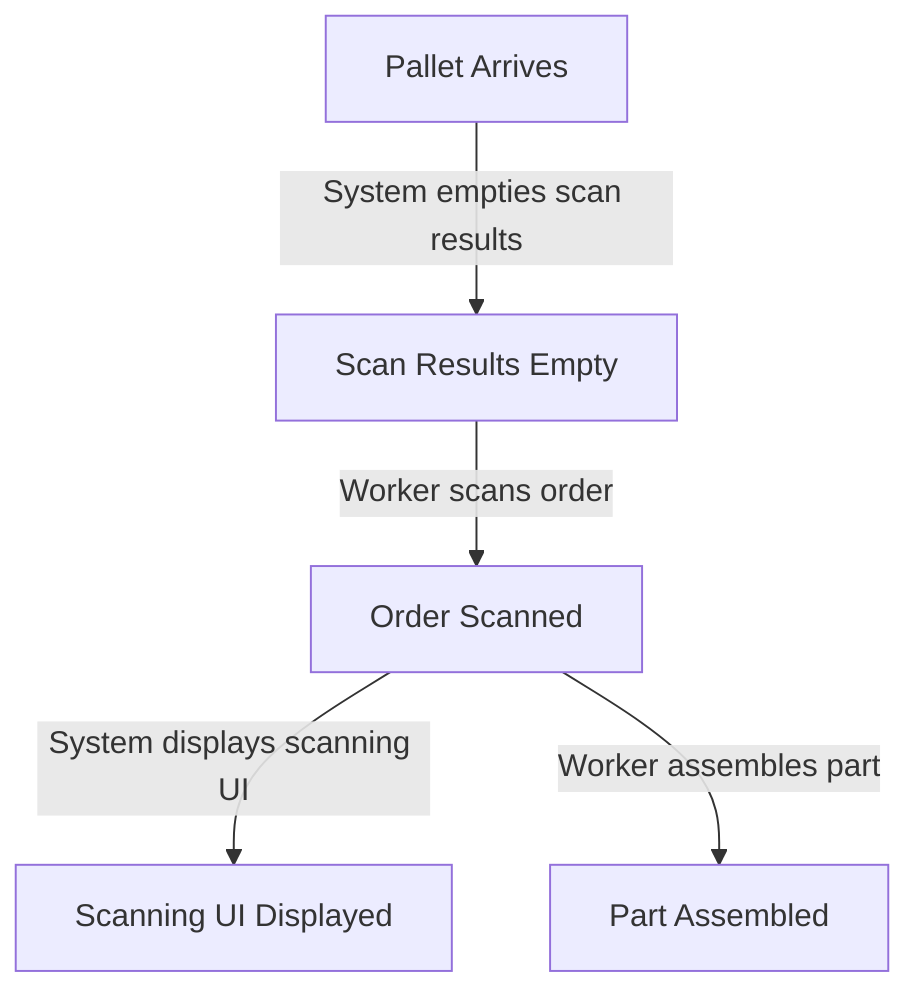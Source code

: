 graph TD
  A[Pallet Arrives] -->|System empties scan results| B[Scan Results Empty]
  B -->|Worker scans order| C[Order Scanned]
  C -->|System displays scanning UI| D[Scanning UI Displayed]
  C -->|Worker assembles part| E[Part Assembled]